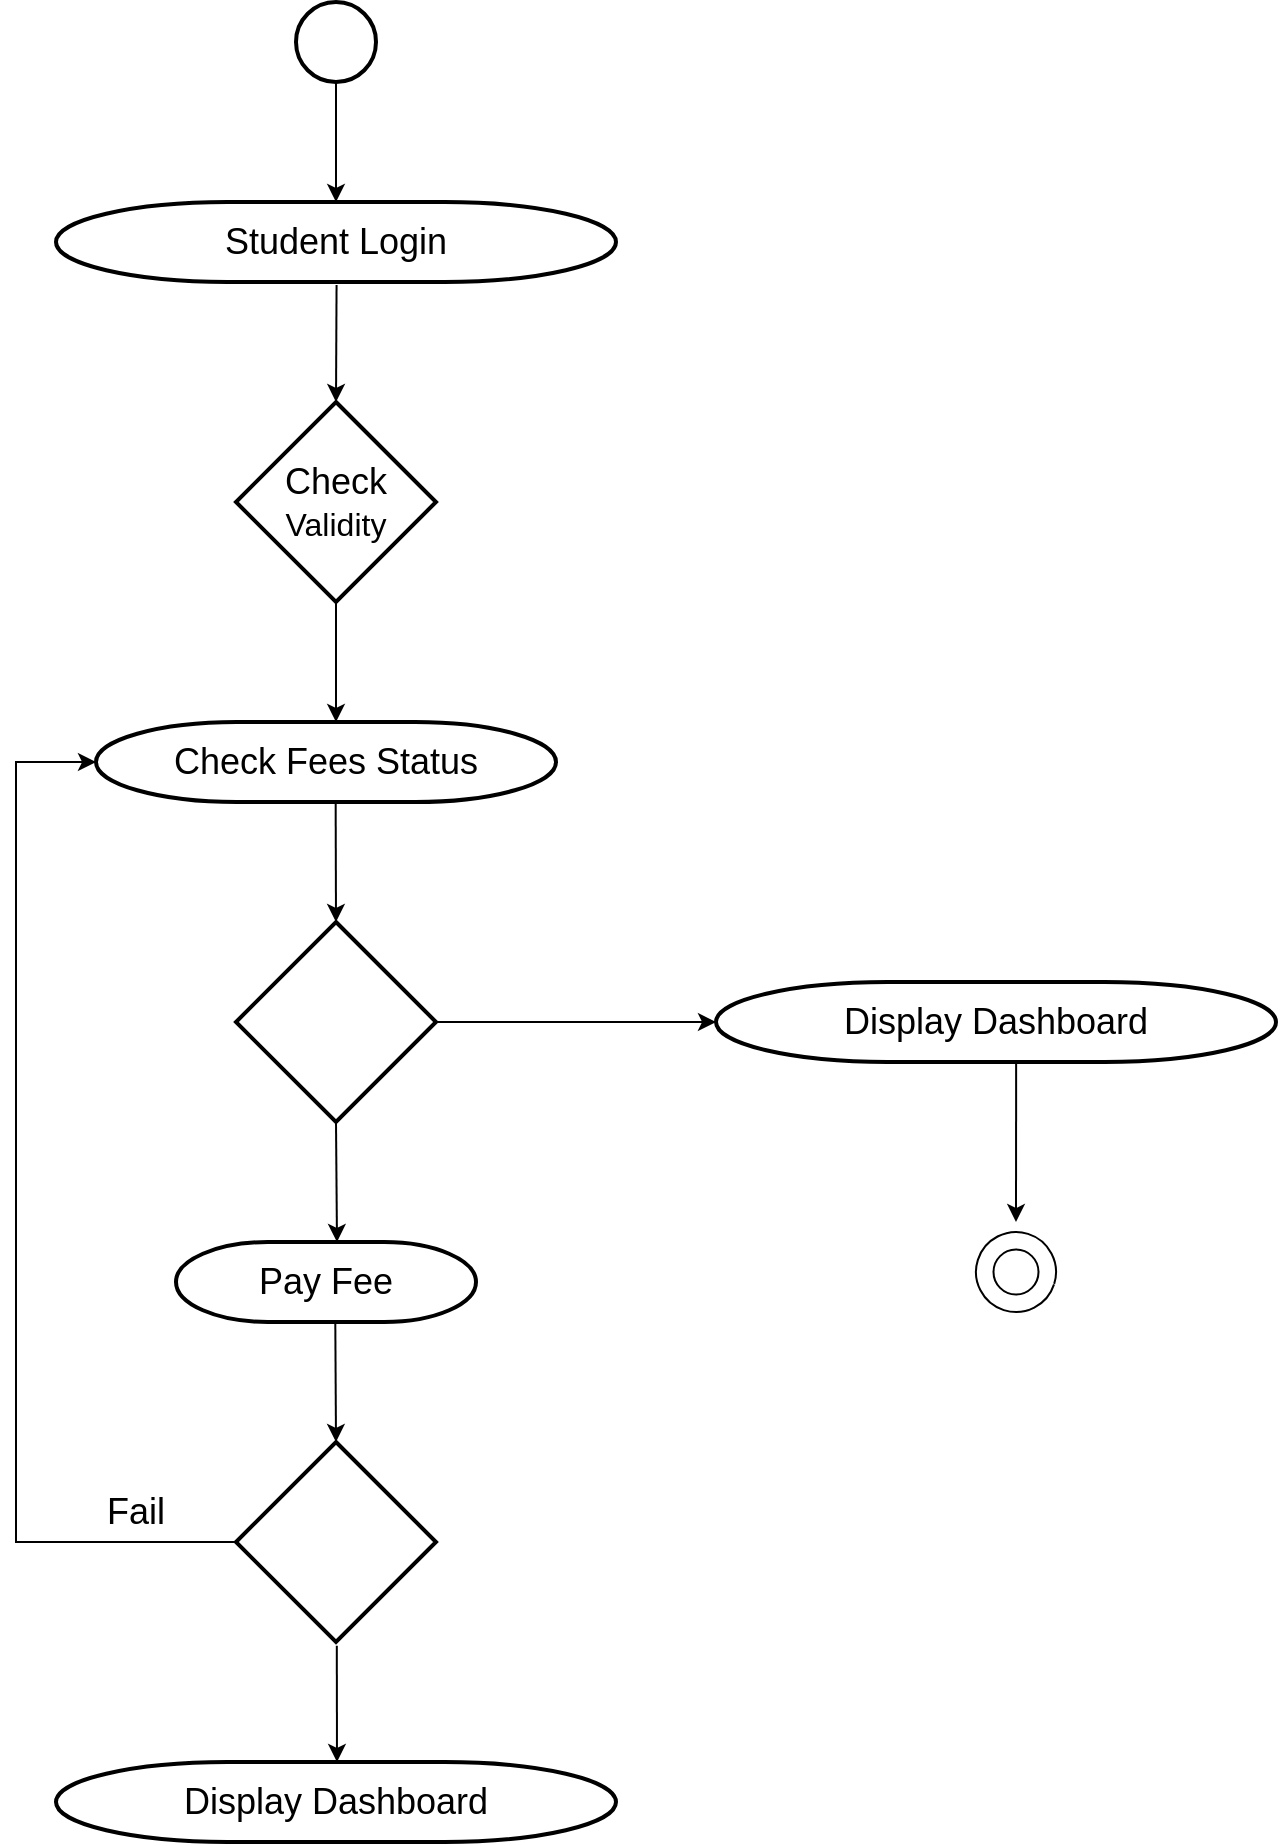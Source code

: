 <mxfile version="24.7.1" type="github">
  <diagram name="Page-1" id="KiZ2jsft7vK1jkktiLax">
    <mxGraphModel dx="1400" dy="1865" grid="1" gridSize="10" guides="1" tooltips="1" connect="1" arrows="1" fold="1" page="1" pageScale="1" pageWidth="850" pageHeight="1100" math="0" shadow="0">
      <root>
        <mxCell id="0" />
        <mxCell id="1" parent="0" />
        <mxCell id="InWcTPxe8AopwB7_U1Sk-1" value="" style="strokeWidth=2;html=1;shape=mxgraph.flowchart.terminator;whiteSpace=wrap;" vertex="1" parent="1">
          <mxGeometry x="180" y="80" width="280" height="40" as="geometry" />
        </mxCell>
        <mxCell id="InWcTPxe8AopwB7_U1Sk-2" value="" style="strokeWidth=2;html=1;shape=mxgraph.flowchart.decision;whiteSpace=wrap;" vertex="1" parent="1">
          <mxGeometry x="270" y="180" width="100" height="100" as="geometry" />
        </mxCell>
        <mxCell id="InWcTPxe8AopwB7_U1Sk-3" value="" style="strokeWidth=2;html=1;shape=mxgraph.flowchart.terminator;whiteSpace=wrap;" vertex="1" parent="1">
          <mxGeometry x="200" y="340" width="230" height="40" as="geometry" />
        </mxCell>
        <mxCell id="InWcTPxe8AopwB7_U1Sk-4" value="" style="strokeWidth=2;html=1;shape=mxgraph.flowchart.decision;whiteSpace=wrap;" vertex="1" parent="1">
          <mxGeometry x="270" y="440" width="100" height="100" as="geometry" />
        </mxCell>
        <mxCell id="InWcTPxe8AopwB7_U1Sk-5" value="" style="strokeWidth=2;html=1;shape=mxgraph.flowchart.terminator;whiteSpace=wrap;" vertex="1" parent="1">
          <mxGeometry x="240" y="600" width="150" height="40" as="geometry" />
        </mxCell>
        <mxCell id="InWcTPxe8AopwB7_U1Sk-6" value="" style="strokeWidth=2;html=1;shape=mxgraph.flowchart.decision;whiteSpace=wrap;" vertex="1" parent="1">
          <mxGeometry x="270" y="700" width="100" height="100" as="geometry" />
        </mxCell>
        <mxCell id="InWcTPxe8AopwB7_U1Sk-7" value="" style="strokeWidth=2;html=1;shape=mxgraph.flowchart.terminator;whiteSpace=wrap;" vertex="1" parent="1">
          <mxGeometry x="180" y="860" width="280" height="40" as="geometry" />
        </mxCell>
        <mxCell id="InWcTPxe8AopwB7_U1Sk-8" value="" style="strokeWidth=2;html=1;shape=mxgraph.flowchart.terminator;whiteSpace=wrap;" vertex="1" parent="1">
          <mxGeometry x="510" y="470" width="280" height="40" as="geometry" />
        </mxCell>
        <mxCell id="InWcTPxe8AopwB7_U1Sk-10" value="&lt;font style=&quot;font-size: 18px;&quot;&gt;Student Login&lt;/font&gt;" style="text;strokeColor=none;align=center;fillColor=none;html=1;verticalAlign=middle;whiteSpace=wrap;rounded=0;" vertex="1" parent="1">
          <mxGeometry x="235" y="85" width="170" height="30" as="geometry" />
        </mxCell>
        <mxCell id="InWcTPxe8AopwB7_U1Sk-12" value="&lt;font style=&quot;font-size: 18px;&quot;&gt;Check&lt;/font&gt;&lt;div&gt;&lt;font size=&quot;3&quot;&gt;Validity&lt;/font&gt;&lt;/div&gt;" style="text;strokeColor=none;align=center;fillColor=none;html=1;verticalAlign=middle;whiteSpace=wrap;rounded=0;" vertex="1" parent="1">
          <mxGeometry x="290" y="215" width="60" height="30" as="geometry" />
        </mxCell>
        <mxCell id="InWcTPxe8AopwB7_U1Sk-13" value="&lt;font style=&quot;font-size: 18px;&quot;&gt;Check Fees Status&lt;/font&gt;" style="text;strokeColor=none;align=center;fillColor=none;html=1;verticalAlign=middle;whiteSpace=wrap;rounded=0;" vertex="1" parent="1">
          <mxGeometry x="215" y="345" width="200" height="30" as="geometry" />
        </mxCell>
        <mxCell id="InWcTPxe8AopwB7_U1Sk-14" value="&lt;font style=&quot;font-size: 18px;&quot;&gt;Pay Fee&lt;/font&gt;" style="text;strokeColor=none;align=center;fillColor=none;html=1;verticalAlign=middle;whiteSpace=wrap;rounded=0;" vertex="1" parent="1">
          <mxGeometry x="235" y="605" width="160" height="30" as="geometry" />
        </mxCell>
        <mxCell id="InWcTPxe8AopwB7_U1Sk-15" value="&lt;font style=&quot;font-size: 18px;&quot;&gt;Display Dashboard&lt;/font&gt;" style="text;strokeColor=none;align=center;fillColor=none;html=1;verticalAlign=middle;whiteSpace=wrap;rounded=0;" vertex="1" parent="1">
          <mxGeometry x="220" y="865" width="200" height="30" as="geometry" />
        </mxCell>
        <mxCell id="InWcTPxe8AopwB7_U1Sk-16" value="&lt;font style=&quot;font-size: 18px;&quot;&gt;Display Dashboard&lt;/font&gt;" style="text;strokeColor=none;align=center;fillColor=none;html=1;verticalAlign=middle;whiteSpace=wrap;rounded=0;" vertex="1" parent="1">
          <mxGeometry x="550" y="475" width="200" height="30" as="geometry" />
        </mxCell>
        <mxCell id="InWcTPxe8AopwB7_U1Sk-17" value="" style="edgeStyle=none;orthogonalLoop=1;jettySize=auto;html=1;rounded=0;exitX=0.501;exitY=1.036;exitDx=0;exitDy=0;exitPerimeter=0;entryX=0.5;entryY=0;entryDx=0;entryDy=0;entryPerimeter=0;" edge="1" parent="1" source="InWcTPxe8AopwB7_U1Sk-1" target="InWcTPxe8AopwB7_U1Sk-2">
          <mxGeometry width="80" relative="1" as="geometry">
            <mxPoint x="360" y="270" as="sourcePoint" />
            <mxPoint x="440" y="270" as="targetPoint" />
            <Array as="points" />
          </mxGeometry>
        </mxCell>
        <mxCell id="InWcTPxe8AopwB7_U1Sk-18" value="" style="edgeStyle=none;orthogonalLoop=1;jettySize=auto;html=1;rounded=0;exitX=0.5;exitY=1;exitDx=0;exitDy=0;exitPerimeter=0;" edge="1" parent="1" source="InWcTPxe8AopwB7_U1Sk-2">
          <mxGeometry width="80" relative="1" as="geometry">
            <mxPoint x="319.5" y="285" as="sourcePoint" />
            <mxPoint x="320" y="340" as="targetPoint" />
            <Array as="points" />
          </mxGeometry>
        </mxCell>
        <mxCell id="InWcTPxe8AopwB7_U1Sk-19" value="" style="edgeStyle=none;orthogonalLoop=1;jettySize=auto;html=1;rounded=0;exitX=0.521;exitY=1.022;exitDx=0;exitDy=0;exitPerimeter=0;entryX=0.5;entryY=0;entryDx=0;entryDy=0;entryPerimeter=0;" edge="1" parent="1" source="InWcTPxe8AopwB7_U1Sk-3" target="InWcTPxe8AopwB7_U1Sk-4">
          <mxGeometry width="80" relative="1" as="geometry">
            <mxPoint x="319.5" y="385" as="sourcePoint" />
            <mxPoint x="320.5" y="440" as="targetPoint" />
            <Array as="points" />
          </mxGeometry>
        </mxCell>
        <mxCell id="InWcTPxe8AopwB7_U1Sk-20" value="" style="edgeStyle=none;orthogonalLoop=1;jettySize=auto;html=1;rounded=0;exitX=0.5;exitY=1;exitDx=0;exitDy=0;exitPerimeter=0;entryX=0.5;entryY=0;entryDx=0;entryDy=0;entryPerimeter=0;" edge="1" parent="1" source="InWcTPxe8AopwB7_U1Sk-4">
          <mxGeometry width="80" relative="1" as="geometry">
            <mxPoint x="319.5" y="545" as="sourcePoint" />
            <mxPoint x="320.5" y="600" as="targetPoint" />
            <Array as="points" />
          </mxGeometry>
        </mxCell>
        <mxCell id="InWcTPxe8AopwB7_U1Sk-21" value="" style="edgeStyle=none;orthogonalLoop=1;jettySize=auto;html=1;rounded=0;exitX=0.531;exitY=0.991;exitDx=0;exitDy=0;exitPerimeter=0;" edge="1" parent="1" source="InWcTPxe8AopwB7_U1Sk-5">
          <mxGeometry width="80" relative="1" as="geometry">
            <mxPoint x="319.5" y="645" as="sourcePoint" />
            <mxPoint x="320" y="700" as="targetPoint" />
            <Array as="points" />
          </mxGeometry>
        </mxCell>
        <mxCell id="InWcTPxe8AopwB7_U1Sk-22" value="" style="edgeStyle=none;orthogonalLoop=1;jettySize=auto;html=1;rounded=0;exitX=0.504;exitY=1.019;exitDx=0;exitDy=0;exitPerimeter=0;entryX=0.5;entryY=0;entryDx=0;entryDy=0;entryPerimeter=0;" edge="1" parent="1" source="InWcTPxe8AopwB7_U1Sk-6">
          <mxGeometry width="80" relative="1" as="geometry">
            <mxPoint x="319.5" y="805" as="sourcePoint" />
            <mxPoint x="320.5" y="860" as="targetPoint" />
            <Array as="points" />
          </mxGeometry>
        </mxCell>
        <mxCell id="InWcTPxe8AopwB7_U1Sk-23" value="" style="edgeStyle=none;orthogonalLoop=1;jettySize=auto;html=1;rounded=0;exitX=1;exitY=0.5;exitDx=0;exitDy=0;exitPerimeter=0;entryX=0;entryY=0.5;entryDx=0;entryDy=0;entryPerimeter=0;" edge="1" parent="1" source="InWcTPxe8AopwB7_U1Sk-4" target="InWcTPxe8AopwB7_U1Sk-8">
          <mxGeometry width="80" relative="1" as="geometry">
            <mxPoint x="329.5" y="395" as="sourcePoint" />
            <mxPoint x="330.5" y="450" as="targetPoint" />
            <Array as="points" />
          </mxGeometry>
        </mxCell>
        <mxCell id="InWcTPxe8AopwB7_U1Sk-24" value="" style="edgeStyle=none;orthogonalLoop=1;jettySize=auto;html=1;rounded=0;exitX=0.536;exitY=1;exitDx=0;exitDy=0;exitPerimeter=0;" edge="1" parent="1" source="InWcTPxe8AopwB7_U1Sk-8">
          <mxGeometry width="80" relative="1" as="geometry">
            <mxPoint x="610" y="560" as="sourcePoint" />
            <mxPoint x="660" y="590" as="targetPoint" />
            <Array as="points" />
          </mxGeometry>
        </mxCell>
        <mxCell id="InWcTPxe8AopwB7_U1Sk-26" value="" style="edgeStyle=none;orthogonalLoop=1;jettySize=auto;html=1;rounded=0;exitX=0.5;exitY=1;exitDx=0;exitDy=0;" edge="1" parent="1">
          <mxGeometry width="80" relative="1" as="geometry">
            <mxPoint x="320" y="20" as="sourcePoint" />
            <mxPoint x="320" y="80" as="targetPoint" />
            <Array as="points" />
          </mxGeometry>
        </mxCell>
        <mxCell id="InWcTPxe8AopwB7_U1Sk-27" style="edgeStyle=none;rounded=0;orthogonalLoop=1;jettySize=auto;html=1;exitX=0;exitY=0.5;exitDx=0;exitDy=0;exitPerimeter=0;entryX=0;entryY=0.5;entryDx=0;entryDy=0;entryPerimeter=0;" edge="1" parent="1" source="InWcTPxe8AopwB7_U1Sk-6" target="InWcTPxe8AopwB7_U1Sk-3">
          <mxGeometry relative="1" as="geometry">
            <Array as="points">
              <mxPoint x="160" y="750" />
              <mxPoint x="160" y="560" />
              <mxPoint x="160" y="360" />
            </Array>
          </mxGeometry>
        </mxCell>
        <mxCell id="InWcTPxe8AopwB7_U1Sk-28" value="&lt;font style=&quot;font-size: 18px;&quot;&gt;Fail&lt;/font&gt;" style="text;strokeColor=none;align=center;fillColor=none;html=1;verticalAlign=middle;whiteSpace=wrap;rounded=0;" vertex="1" parent="1">
          <mxGeometry x="190" y="720" width="60" height="30" as="geometry" />
        </mxCell>
        <mxCell id="InWcTPxe8AopwB7_U1Sk-30" value="" style="strokeWidth=2;html=1;shape=mxgraph.flowchart.start_2;whiteSpace=wrap;" vertex="1" parent="1">
          <mxGeometry x="300" y="-20" width="40" height="40" as="geometry" />
        </mxCell>
        <mxCell id="InWcTPxe8AopwB7_U1Sk-35" value="" style="verticalLabelPosition=bottom;verticalAlign=top;html=1;shape=mxgraph.basic.arc;startAngle=0.3;endAngle=0.298;" vertex="1" parent="1">
          <mxGeometry x="640" y="595" width="40" height="40" as="geometry" />
        </mxCell>
        <mxCell id="InWcTPxe8AopwB7_U1Sk-36" value="" style="ellipse;whiteSpace=wrap;html=1;aspect=fixed;" vertex="1" parent="1">
          <mxGeometry x="648.75" y="603.75" width="22.5" height="22.5" as="geometry" />
        </mxCell>
      </root>
    </mxGraphModel>
  </diagram>
</mxfile>
